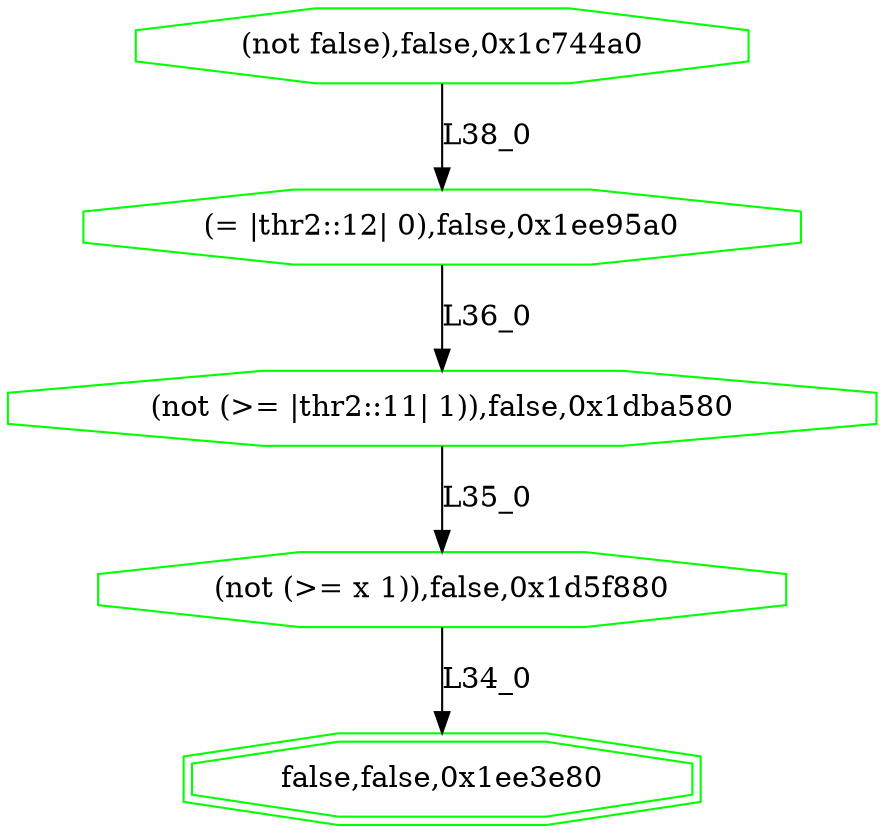 digraph G {
0[label="(not false),false,0x1c744a0", color=green,shape=octagon];
1[label="(= |thr2::12| 0),false,0x1ee95a0", color=green,shape=octagon];
2[label="(not (>= |thr2::11| 1)),false,0x1dba580", color=green,shape=octagon];
3[label="(not (>= x 1)),false,0x1d5f880", color=green,shape=octagon];
4[label="false,false,0x1ee3e80", color=green,shape=doubleoctagon];
0->1 [label="L38_0"];
1->2 [label="L36_0"];
2->3 [label="L35_0"];
3->4 [label="L34_0"];
}
